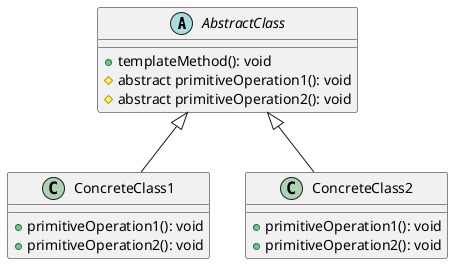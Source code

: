 @startuml TemplateMethodPatternClassDiagram

' AbstractClass
abstract class AbstractClass {
  +templateMethod(): void
  #abstract primitiveOperation1(): void
  #abstract primitiveOperation2(): void
}

' ConcreteClass1
class ConcreteClass1 {
  +primitiveOperation1(): void
  +primitiveOperation2(): void
}

' ConcreteClass2
class ConcreteClass2 {
  +primitiveOperation1(): void
  +primitiveOperation2(): void
}

' Relationships
AbstractClass <|-- ConcreteClass1
AbstractClass <|-- ConcreteClass2

@enduml
